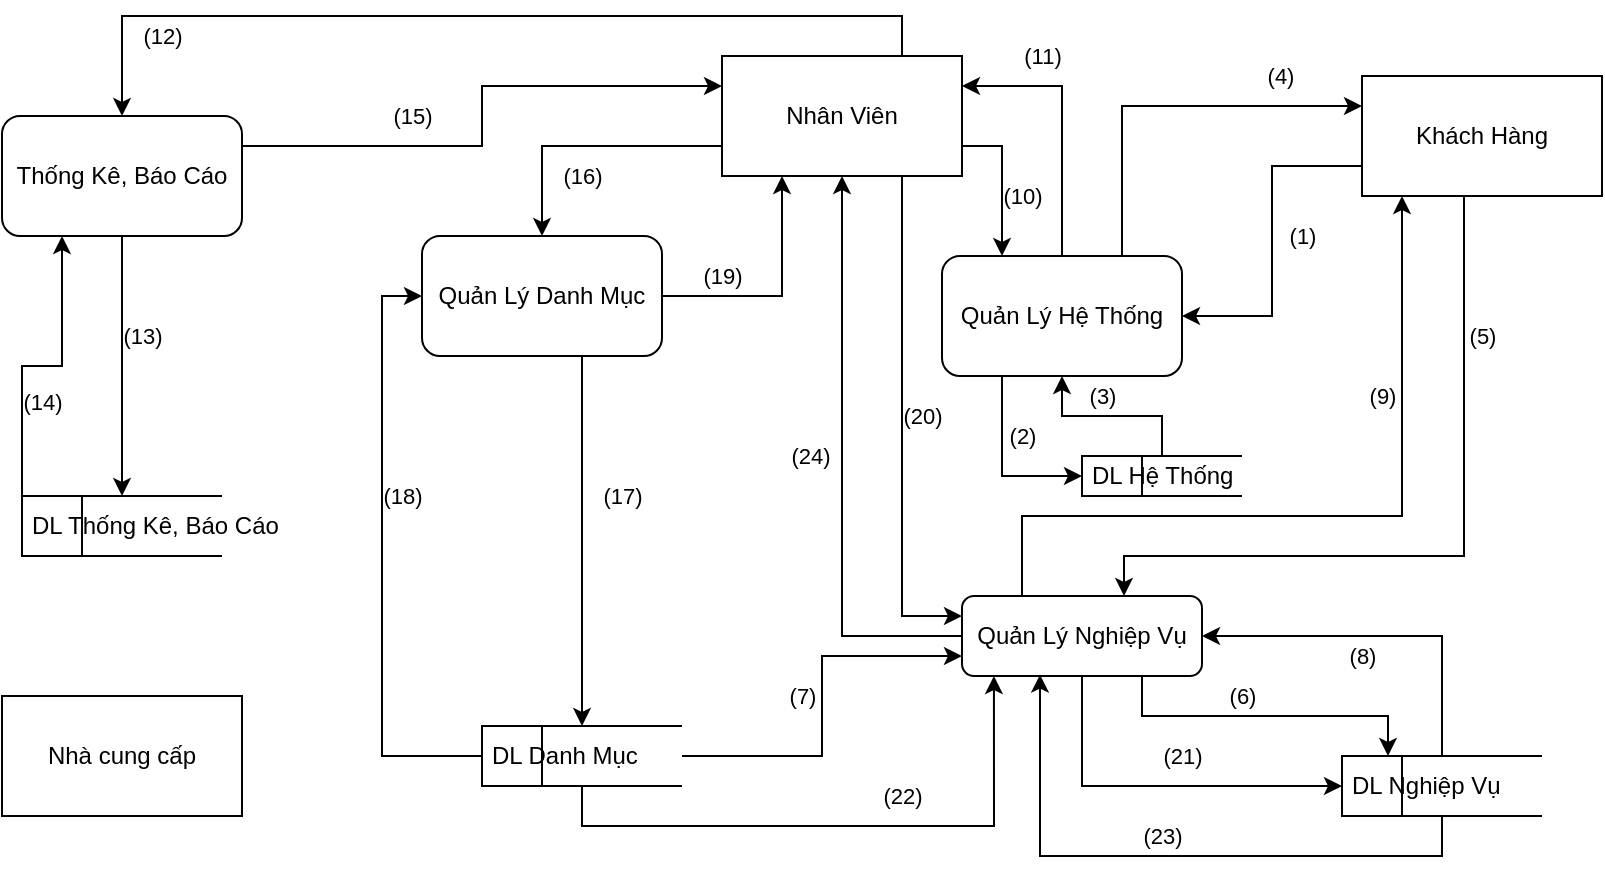 <mxfile version="17.4.1" type="device"><diagram id="YPUWmEUda7LK5oLryZM0" name="Page-1"><mxGraphModel dx="1314" dy="484" grid="1" gridSize="10" guides="1" tooltips="1" connect="1" arrows="1" fold="1" page="1" pageScale="1" pageWidth="827" pageHeight="1169" math="0" shadow="0"><root><mxCell id="0"/><mxCell id="1" parent="0"/><mxCell id="0wi6TJqF3BjM92N19YQ--30" style="edgeStyle=orthogonalEdgeStyle;rounded=0;orthogonalLoop=1;jettySize=auto;html=1;exitX=1;exitY=0.5;exitDx=0;exitDy=0;entryX=0.25;entryY=1;entryDx=0;entryDy=0;" edge="1" parent="1" source="0wi6TJqF3BjM92N19YQ--1" target="0wi6TJqF3BjM92N19YQ--5"><mxGeometry relative="1" as="geometry"/></mxCell><mxCell id="0wi6TJqF3BjM92N19YQ--68" value="(19)" style="edgeLabel;html=1;align=center;verticalAlign=middle;resizable=0;points=[];" vertex="1" connectable="0" parent="0wi6TJqF3BjM92N19YQ--30"><mxGeometry x="-0.267" relative="1" as="geometry"><mxPoint x="-14" y="-10" as="offset"/></mxGeometry></mxCell><mxCell id="0wi6TJqF3BjM92N19YQ--45" style="edgeStyle=orthogonalEdgeStyle;rounded=0;orthogonalLoop=1;jettySize=auto;html=1;exitX=0.75;exitY=1;exitDx=0;exitDy=0;" edge="1" parent="1" source="0wi6TJqF3BjM92N19YQ--1" target="0wi6TJqF3BjM92N19YQ--8"><mxGeometry relative="1" as="geometry"><Array as="points"><mxPoint x="300" y="220"/></Array></mxGeometry></mxCell><mxCell id="0wi6TJqF3BjM92N19YQ--66" value="(17)" style="edgeLabel;html=1;align=center;verticalAlign=middle;resizable=0;points=[];" vertex="1" connectable="0" parent="0wi6TJqF3BjM92N19YQ--45"><mxGeometry x="-0.21" relative="1" as="geometry"><mxPoint x="20" y="3" as="offset"/></mxGeometry></mxCell><mxCell id="0wi6TJqF3BjM92N19YQ--1" value="&lt;font style=&quot;vertical-align: inherit&quot;&gt;&lt;font style=&quot;vertical-align: inherit&quot;&gt;Quản Lý Danh Mục&lt;/font&gt;&lt;/font&gt;" style="rounded=1;whiteSpace=wrap;html=1;" vertex="1" parent="1"><mxGeometry x="220" y="160" width="120" height="60" as="geometry"/></mxCell><mxCell id="0wi6TJqF3BjM92N19YQ--28" style="edgeStyle=orthogonalEdgeStyle;rounded=0;orthogonalLoop=1;jettySize=auto;html=1;exitX=1;exitY=0.25;exitDx=0;exitDy=0;entryX=0;entryY=0.25;entryDx=0;entryDy=0;" edge="1" parent="1" source="0wi6TJqF3BjM92N19YQ--2" target="0wi6TJqF3BjM92N19YQ--5"><mxGeometry relative="1" as="geometry"/></mxCell><mxCell id="0wi6TJqF3BjM92N19YQ--64" value="(15)" style="edgeLabel;html=1;align=center;verticalAlign=middle;resizable=0;points=[];" vertex="1" connectable="0" parent="0wi6TJqF3BjM92N19YQ--28"><mxGeometry x="-0.37" relative="1" as="geometry"><mxPoint y="-15" as="offset"/></mxGeometry></mxCell><mxCell id="0wi6TJqF3BjM92N19YQ--47" style="edgeStyle=orthogonalEdgeStyle;rounded=0;orthogonalLoop=1;jettySize=auto;html=1;exitX=0.5;exitY=1;exitDx=0;exitDy=0;entryX=0.5;entryY=0;entryDx=0;entryDy=0;" edge="1" parent="1" source="0wi6TJqF3BjM92N19YQ--2" target="0wi6TJqF3BjM92N19YQ--11"><mxGeometry relative="1" as="geometry"/></mxCell><mxCell id="0wi6TJqF3BjM92N19YQ--62" value="(13)" style="edgeLabel;html=1;align=center;verticalAlign=middle;resizable=0;points=[];" vertex="1" connectable="0" parent="0wi6TJqF3BjM92N19YQ--47"><mxGeometry x="-0.231" relative="1" as="geometry"><mxPoint x="10" as="offset"/></mxGeometry></mxCell><mxCell id="0wi6TJqF3BjM92N19YQ--2" value="&lt;font style=&quot;vertical-align: inherit&quot;&gt;&lt;font style=&quot;vertical-align: inherit&quot;&gt;Thống Kê, Báo Cáo&lt;/font&gt;&lt;/font&gt;" style="rounded=1;whiteSpace=wrap;html=1;" vertex="1" parent="1"><mxGeometry x="10" y="100" width="120" height="60" as="geometry"/></mxCell><mxCell id="0wi6TJqF3BjM92N19YQ--19" style="edgeStyle=orthogonalEdgeStyle;rounded=0;orthogonalLoop=1;jettySize=auto;html=1;exitX=0.75;exitY=0;exitDx=0;exitDy=0;entryX=0;entryY=0.25;entryDx=0;entryDy=0;" edge="1" parent="1" source="0wi6TJqF3BjM92N19YQ--3" target="0wi6TJqF3BjM92N19YQ--6"><mxGeometry relative="1" as="geometry"/></mxCell><mxCell id="0wi6TJqF3BjM92N19YQ--54" value="(4)" style="edgeLabel;html=1;align=center;verticalAlign=middle;resizable=0;points=[];" vertex="1" connectable="0" parent="0wi6TJqF3BjM92N19YQ--19"><mxGeometry x="0.58" y="-1" relative="1" as="geometry"><mxPoint y="-16" as="offset"/></mxGeometry></mxCell><mxCell id="0wi6TJqF3BjM92N19YQ--21" style="edgeStyle=orthogonalEdgeStyle;rounded=0;orthogonalLoop=1;jettySize=auto;html=1;exitX=0.5;exitY=0;exitDx=0;exitDy=0;entryX=1;entryY=0.25;entryDx=0;entryDy=0;" edge="1" parent="1" source="0wi6TJqF3BjM92N19YQ--3" target="0wi6TJqF3BjM92N19YQ--5"><mxGeometry relative="1" as="geometry"/></mxCell><mxCell id="0wi6TJqF3BjM92N19YQ--60" value="(11)" style="edgeLabel;html=1;align=center;verticalAlign=middle;resizable=0;points=[];" vertex="1" connectable="0" parent="0wi6TJqF3BjM92N19YQ--21"><mxGeometry x="0.378" y="1" relative="1" as="geometry"><mxPoint x="-2" y="-16" as="offset"/></mxGeometry></mxCell><mxCell id="0wi6TJqF3BjM92N19YQ--52" style="edgeStyle=orthogonalEdgeStyle;rounded=0;orthogonalLoop=1;jettySize=auto;html=1;exitX=0.25;exitY=1;exitDx=0;exitDy=0;entryX=0;entryY=0.5;entryDx=0;entryDy=0;" edge="1" parent="1" source="0wi6TJqF3BjM92N19YQ--3" target="0wi6TJqF3BjM92N19YQ--10"><mxGeometry relative="1" as="geometry"/></mxCell><mxCell id="0wi6TJqF3BjM92N19YQ--53" value="(2)" style="edgeLabel;html=1;align=center;verticalAlign=middle;resizable=0;points=[];" vertex="1" connectable="0" parent="0wi6TJqF3BjM92N19YQ--52"><mxGeometry x="-0.044" y="2" relative="1" as="geometry"><mxPoint x="8" y="-13" as="offset"/></mxGeometry></mxCell><mxCell id="0wi6TJqF3BjM92N19YQ--3" value="&lt;font style=&quot;vertical-align: inherit&quot;&gt;&lt;font style=&quot;vertical-align: inherit&quot;&gt;Quản Lý Hệ Thống&lt;/font&gt;&lt;/font&gt;" style="rounded=1;whiteSpace=wrap;html=1;" vertex="1" parent="1"><mxGeometry x="480" y="170" width="120" height="60" as="geometry"/></mxCell><mxCell id="0wi6TJqF3BjM92N19YQ--15" style="edgeStyle=orthogonalEdgeStyle;rounded=0;orthogonalLoop=1;jettySize=auto;html=1;exitX=0;exitY=0.5;exitDx=0;exitDy=0;entryX=0.5;entryY=1;entryDx=0;entryDy=0;" edge="1" parent="1" source="0wi6TJqF3BjM92N19YQ--4" target="0wi6TJqF3BjM92N19YQ--5"><mxGeometry relative="1" as="geometry"/></mxCell><mxCell id="0wi6TJqF3BjM92N19YQ--73" value="(24)" style="edgeLabel;html=1;align=center;verticalAlign=middle;resizable=0;points=[];" vertex="1" connectable="0" parent="0wi6TJqF3BjM92N19YQ--15"><mxGeometry x="0.069" y="1" relative="1" as="geometry"><mxPoint x="-15" y="5" as="offset"/></mxGeometry></mxCell><mxCell id="0wi6TJqF3BjM92N19YQ--17" style="edgeStyle=orthogonalEdgeStyle;rounded=0;orthogonalLoop=1;jettySize=auto;html=1;exitX=0.25;exitY=0;exitDx=0;exitDy=0;" edge="1" parent="1" source="0wi6TJqF3BjM92N19YQ--4" target="0wi6TJqF3BjM92N19YQ--6"><mxGeometry relative="1" as="geometry"><Array as="points"><mxPoint x="520" y="300"/><mxPoint x="710" y="300"/></Array></mxGeometry></mxCell><mxCell id="0wi6TJqF3BjM92N19YQ--58" value="(9)" style="edgeLabel;html=1;align=center;verticalAlign=middle;resizable=0;points=[];" vertex="1" connectable="0" parent="0wi6TJqF3BjM92N19YQ--17"><mxGeometry x="0.487" relative="1" as="geometry"><mxPoint x="-10" as="offset"/></mxGeometry></mxCell><mxCell id="0wi6TJqF3BjM92N19YQ--39" style="edgeStyle=orthogonalEdgeStyle;rounded=0;orthogonalLoop=1;jettySize=auto;html=1;exitX=0.5;exitY=1;exitDx=0;exitDy=0;entryX=0;entryY=0.5;entryDx=0;entryDy=0;" edge="1" parent="1" source="0wi6TJqF3BjM92N19YQ--4" target="0wi6TJqF3BjM92N19YQ--9"><mxGeometry relative="1" as="geometry"/></mxCell><mxCell id="0wi6TJqF3BjM92N19YQ--70" value="(21)" style="edgeLabel;html=1;align=center;verticalAlign=middle;resizable=0;points=[];" vertex="1" connectable="0" parent="0wi6TJqF3BjM92N19YQ--39"><mxGeometry x="0.081" relative="1" as="geometry"><mxPoint x="5" y="-15" as="offset"/></mxGeometry></mxCell><mxCell id="0wi6TJqF3BjM92N19YQ--40" style="edgeStyle=orthogonalEdgeStyle;rounded=0;orthogonalLoop=1;jettySize=auto;html=1;exitX=0.75;exitY=1;exitDx=0;exitDy=0;entryX=0.23;entryY=0;entryDx=0;entryDy=0;entryPerimeter=0;" edge="1" parent="1" source="0wi6TJqF3BjM92N19YQ--4" target="0wi6TJqF3BjM92N19YQ--9"><mxGeometry relative="1" as="geometry"/></mxCell><mxCell id="0wi6TJqF3BjM92N19YQ--56" value="(6)" style="edgeLabel;html=1;align=center;verticalAlign=middle;resizable=0;points=[];" vertex="1" connectable="0" parent="0wi6TJqF3BjM92N19YQ--40"><mxGeometry x="-0.276" y="-2" relative="1" as="geometry"><mxPoint x="11" y="-12" as="offset"/></mxGeometry></mxCell><mxCell id="0wi6TJqF3BjM92N19YQ--4" value="&lt;font style=&quot;vertical-align: inherit&quot;&gt;&lt;font style=&quot;vertical-align: inherit&quot;&gt;Quản Lý Nghiệp Vụ&lt;/font&gt;&lt;/font&gt;" style="rounded=1;whiteSpace=wrap;html=1;" vertex="1" parent="1"><mxGeometry x="490" y="340" width="120" height="40" as="geometry"/></mxCell><mxCell id="0wi6TJqF3BjM92N19YQ--14" style="edgeStyle=orthogonalEdgeStyle;rounded=0;orthogonalLoop=1;jettySize=auto;html=1;exitX=0.75;exitY=1;exitDx=0;exitDy=0;entryX=0;entryY=0.25;entryDx=0;entryDy=0;" edge="1" parent="1" source="0wi6TJqF3BjM92N19YQ--5" target="0wi6TJqF3BjM92N19YQ--4"><mxGeometry relative="1" as="geometry"/></mxCell><mxCell id="0wi6TJqF3BjM92N19YQ--69" value="(20)" style="edgeLabel;html=1;align=center;verticalAlign=middle;resizable=0;points=[];" vertex="1" connectable="0" parent="0wi6TJqF3BjM92N19YQ--14"><mxGeometry x="-0.352" y="1" relative="1" as="geometry"><mxPoint x="9" y="39" as="offset"/></mxGeometry></mxCell><mxCell id="0wi6TJqF3BjM92N19YQ--20" style="edgeStyle=orthogonalEdgeStyle;rounded=0;orthogonalLoop=1;jettySize=auto;html=1;exitX=1;exitY=0.75;exitDx=0;exitDy=0;entryX=0.25;entryY=0;entryDx=0;entryDy=0;" edge="1" parent="1" source="0wi6TJqF3BjM92N19YQ--5" target="0wi6TJqF3BjM92N19YQ--3"><mxGeometry relative="1" as="geometry"/></mxCell><mxCell id="0wi6TJqF3BjM92N19YQ--59" value="(10)" style="edgeLabel;html=1;align=center;verticalAlign=middle;resizable=0;points=[];" vertex="1" connectable="0" parent="0wi6TJqF3BjM92N19YQ--20"><mxGeometry x="-0.147" y="-1" relative="1" as="geometry"><mxPoint x="11" y="13" as="offset"/></mxGeometry></mxCell><mxCell id="0wi6TJqF3BjM92N19YQ--27" style="edgeStyle=orthogonalEdgeStyle;rounded=0;orthogonalLoop=1;jettySize=auto;html=1;exitX=0.75;exitY=0;exitDx=0;exitDy=0;entryX=0.5;entryY=0;entryDx=0;entryDy=0;" edge="1" parent="1" source="0wi6TJqF3BjM92N19YQ--5" target="0wi6TJqF3BjM92N19YQ--2"><mxGeometry relative="1" as="geometry"/></mxCell><mxCell id="0wi6TJqF3BjM92N19YQ--61" value="(12)" style="edgeLabel;html=1;align=center;verticalAlign=middle;resizable=0;points=[];" vertex="1" connectable="0" parent="0wi6TJqF3BjM92N19YQ--27"><mxGeometry x="-0.126" relative="1" as="geometry"><mxPoint x="-189" y="10" as="offset"/></mxGeometry></mxCell><mxCell id="0wi6TJqF3BjM92N19YQ--29" style="edgeStyle=orthogonalEdgeStyle;rounded=0;orthogonalLoop=1;jettySize=auto;html=1;exitX=0;exitY=0.75;exitDx=0;exitDy=0;entryX=0.5;entryY=0;entryDx=0;entryDy=0;" edge="1" parent="1" source="0wi6TJqF3BjM92N19YQ--5" target="0wi6TJqF3BjM92N19YQ--1"><mxGeometry relative="1" as="geometry"/></mxCell><mxCell id="0wi6TJqF3BjM92N19YQ--65" value="(16)" style="edgeLabel;html=1;align=center;verticalAlign=middle;resizable=0;points=[];" vertex="1" connectable="0" parent="0wi6TJqF3BjM92N19YQ--29"><mxGeometry x="-0.63" relative="1" as="geometry"><mxPoint x="-45" y="15" as="offset"/></mxGeometry></mxCell><mxCell id="0wi6TJqF3BjM92N19YQ--5" value="&lt;font style=&quot;vertical-align: inherit&quot;&gt;&lt;font style=&quot;vertical-align: inherit&quot;&gt;Nhân Viên&lt;/font&gt;&lt;/font&gt;" style="rounded=0;whiteSpace=wrap;html=1;" vertex="1" parent="1"><mxGeometry x="370" y="70" width="120" height="60" as="geometry"/></mxCell><mxCell id="0wi6TJqF3BjM92N19YQ--16" style="edgeStyle=orthogonalEdgeStyle;rounded=0;orthogonalLoop=1;jettySize=auto;html=1;exitX=0.75;exitY=1;exitDx=0;exitDy=0;entryX=0.675;entryY=0;entryDx=0;entryDy=0;entryPerimeter=0;" edge="1" parent="1" source="0wi6TJqF3BjM92N19YQ--6" target="0wi6TJqF3BjM92N19YQ--4"><mxGeometry relative="1" as="geometry"><Array as="points"><mxPoint x="780" y="80"/><mxPoint x="741" y="80"/><mxPoint x="741" y="320"/><mxPoint x="571" y="320"/></Array></mxGeometry></mxCell><mxCell id="0wi6TJqF3BjM92N19YQ--55" value="(5)" style="edgeLabel;html=1;align=center;verticalAlign=middle;resizable=0;points=[];" vertex="1" connectable="0" parent="0wi6TJqF3BjM92N19YQ--16"><mxGeometry x="-0.134" y="1" relative="1" as="geometry"><mxPoint x="8" as="offset"/></mxGeometry></mxCell><mxCell id="0wi6TJqF3BjM92N19YQ--18" style="edgeStyle=orthogonalEdgeStyle;rounded=0;orthogonalLoop=1;jettySize=auto;html=1;exitX=0;exitY=0.75;exitDx=0;exitDy=0;entryX=1;entryY=0.5;entryDx=0;entryDy=0;" edge="1" parent="1" source="0wi6TJqF3BjM92N19YQ--6" target="0wi6TJqF3BjM92N19YQ--3"><mxGeometry relative="1" as="geometry"/></mxCell><mxCell id="0wi6TJqF3BjM92N19YQ--49" value="(1)" style="edgeLabel;html=1;align=center;verticalAlign=middle;resizable=0;points=[];" vertex="1" connectable="0" parent="0wi6TJqF3BjM92N19YQ--18"><mxGeometry x="-0.176" y="-1" relative="1" as="geometry"><mxPoint x="16" y="12" as="offset"/></mxGeometry></mxCell><mxCell id="0wi6TJqF3BjM92N19YQ--6" value="&lt;font style=&quot;vertical-align: inherit&quot;&gt;&lt;font style=&quot;vertical-align: inherit&quot;&gt;Khách Hàng&lt;/font&gt;&lt;/font&gt;" style="rounded=0;whiteSpace=wrap;html=1;" vertex="1" parent="1"><mxGeometry x="690" y="80" width="120" height="60" as="geometry"/></mxCell><mxCell id="0wi6TJqF3BjM92N19YQ--7" value="&lt;font style=&quot;vertical-align: inherit&quot;&gt;&lt;font style=&quot;vertical-align: inherit&quot;&gt;Nhà cung cấp&lt;/font&gt;&lt;/font&gt;" style="rounded=0;whiteSpace=wrap;html=1;" vertex="1" parent="1"><mxGeometry x="10" y="390" width="120" height="60" as="geometry"/></mxCell><mxCell id="0wi6TJqF3BjM92N19YQ--33" value="(7)" style="edgeStyle=orthogonalEdgeStyle;rounded=0;orthogonalLoop=1;jettySize=auto;html=1;exitX=1;exitY=0.5;exitDx=0;exitDy=0;entryX=0;entryY=0.75;entryDx=0;entryDy=0;" edge="1" parent="1" source="0wi6TJqF3BjM92N19YQ--8" target="0wi6TJqF3BjM92N19YQ--4"><mxGeometry x="0.053" y="10" relative="1" as="geometry"><mxPoint as="offset"/></mxGeometry></mxCell><mxCell id="0wi6TJqF3BjM92N19YQ--37" style="edgeStyle=orthogonalEdgeStyle;rounded=0;orthogonalLoop=1;jettySize=auto;html=1;exitX=0.5;exitY=1;exitDx=0;exitDy=0;entryX=0.133;entryY=1;entryDx=0;entryDy=0;entryPerimeter=0;" edge="1" parent="1" source="0wi6TJqF3BjM92N19YQ--8" target="0wi6TJqF3BjM92N19YQ--4"><mxGeometry relative="1" as="geometry"/></mxCell><mxCell id="0wi6TJqF3BjM92N19YQ--71" value="(22)" style="edgeLabel;html=1;align=center;verticalAlign=middle;resizable=0;points=[];" vertex="1" connectable="0" parent="0wi6TJqF3BjM92N19YQ--37"><mxGeometry x="-0.063" y="-1" relative="1" as="geometry"><mxPoint x="39" y="-16" as="offset"/></mxGeometry></mxCell><mxCell id="0wi6TJqF3BjM92N19YQ--46" style="edgeStyle=orthogonalEdgeStyle;rounded=0;orthogonalLoop=1;jettySize=auto;html=1;exitX=0;exitY=0.5;exitDx=0;exitDy=0;entryX=0;entryY=0.5;entryDx=0;entryDy=0;" edge="1" parent="1" source="0wi6TJqF3BjM92N19YQ--8" target="0wi6TJqF3BjM92N19YQ--1"><mxGeometry relative="1" as="geometry"/></mxCell><mxCell id="0wi6TJqF3BjM92N19YQ--67" value="(18)" style="edgeLabel;html=1;align=center;verticalAlign=middle;resizable=0;points=[];" vertex="1" connectable="0" parent="0wi6TJqF3BjM92N19YQ--46"><mxGeometry x="0.187" y="-2" relative="1" as="geometry"><mxPoint x="8" y="-2" as="offset"/></mxGeometry></mxCell><mxCell id="0wi6TJqF3BjM92N19YQ--8" value="&lt;font style=&quot;vertical-align: inherit&quot;&gt;&lt;font style=&quot;vertical-align: inherit&quot;&gt;DL Danh Mục&lt;/font&gt;&lt;/font&gt;" style="html=1;dashed=0;whitespace=wrap;shape=mxgraph.dfd.dataStoreID;align=left;spacingLeft=3;points=[[0,0],[0.5,0],[1,0],[0,0.5],[1,0.5],[0,1],[0.5,1],[1,1]];" vertex="1" parent="1"><mxGeometry x="250" y="405" width="100" height="30" as="geometry"/></mxCell><mxCell id="0wi6TJqF3BjM92N19YQ--38" style="edgeStyle=orthogonalEdgeStyle;rounded=0;orthogonalLoop=1;jettySize=auto;html=1;exitX=0.5;exitY=1;exitDx=0;exitDy=0;entryX=0.325;entryY=0.983;entryDx=0;entryDy=0;entryPerimeter=0;" edge="1" parent="1" source="0wi6TJqF3BjM92N19YQ--9" target="0wi6TJqF3BjM92N19YQ--4"><mxGeometry relative="1" as="geometry"/></mxCell><mxCell id="0wi6TJqF3BjM92N19YQ--72" value="(23)" style="edgeLabel;html=1;align=center;verticalAlign=middle;resizable=0;points=[];" vertex="1" connectable="0" parent="0wi6TJqF3BjM92N19YQ--38"><mxGeometry x="-0.005" y="2" relative="1" as="geometry"><mxPoint x="-5" y="-12" as="offset"/></mxGeometry></mxCell><mxCell id="0wi6TJqF3BjM92N19YQ--41" style="edgeStyle=orthogonalEdgeStyle;rounded=0;orthogonalLoop=1;jettySize=auto;html=1;exitX=0.5;exitY=0;exitDx=0;exitDy=0;entryX=1;entryY=0.5;entryDx=0;entryDy=0;" edge="1" parent="1" source="0wi6TJqF3BjM92N19YQ--9" target="0wi6TJqF3BjM92N19YQ--4"><mxGeometry relative="1" as="geometry"/></mxCell><mxCell id="0wi6TJqF3BjM92N19YQ--57" value="(8)" style="edgeLabel;html=1;align=center;verticalAlign=middle;resizable=0;points=[];" vertex="1" connectable="0" parent="0wi6TJqF3BjM92N19YQ--41"><mxGeometry x="0.133" relative="1" as="geometry"><mxPoint x="2" y="10" as="offset"/></mxGeometry></mxCell><mxCell id="0wi6TJqF3BjM92N19YQ--9" value="&lt;font style=&quot;vertical-align: inherit&quot;&gt;&lt;font style=&quot;vertical-align: inherit&quot;&gt;DL Nghiệp Vụ&lt;/font&gt;&lt;/font&gt;" style="html=1;dashed=0;whitespace=wrap;shape=mxgraph.dfd.dataStoreID;align=left;spacingLeft=3;points=[[0,0],[0.5,0],[1,0],[0,0.5],[1,0.5],[0,1],[0.5,1],[1,1]];" vertex="1" parent="1"><mxGeometry x="680" y="420" width="100" height="30" as="geometry"/></mxCell><mxCell id="0wi6TJqF3BjM92N19YQ--26" style="edgeStyle=orthogonalEdgeStyle;rounded=0;orthogonalLoop=1;jettySize=auto;html=1;exitX=0.5;exitY=0;exitDx=0;exitDy=0;entryX=0.5;entryY=1;entryDx=0;entryDy=0;" edge="1" parent="1" source="0wi6TJqF3BjM92N19YQ--10" target="0wi6TJqF3BjM92N19YQ--3"><mxGeometry relative="1" as="geometry"/></mxCell><mxCell id="0wi6TJqF3BjM92N19YQ--51" value="(3)" style="edgeLabel;html=1;align=center;verticalAlign=middle;resizable=0;points=[];" vertex="1" connectable="0" parent="0wi6TJqF3BjM92N19YQ--26"><mxGeometry x="-0.726" relative="1" as="geometry"><mxPoint x="-30" y="-18" as="offset"/></mxGeometry></mxCell><mxCell id="0wi6TJqF3BjM92N19YQ--10" value="&lt;font style=&quot;vertical-align: inherit&quot;&gt;&lt;font style=&quot;vertical-align: inherit&quot;&gt;DL Hệ Thống&lt;/font&gt;&lt;/font&gt;" style="html=1;dashed=0;whitespace=wrap;shape=mxgraph.dfd.dataStoreID;align=left;spacingLeft=3;points=[[0,0],[0.5,0],[1,0],[0,0.5],[1,0.5],[0,1],[0.5,1],[1,1]];" vertex="1" parent="1"><mxGeometry x="550" y="270" width="80" height="20" as="geometry"/></mxCell><mxCell id="0wi6TJqF3BjM92N19YQ--48" style="edgeStyle=orthogonalEdgeStyle;rounded=0;orthogonalLoop=1;jettySize=auto;html=1;exitX=0;exitY=0;exitDx=0;exitDy=0;entryX=0.25;entryY=1;entryDx=0;entryDy=0;" edge="1" parent="1" source="0wi6TJqF3BjM92N19YQ--11" target="0wi6TJqF3BjM92N19YQ--2"><mxGeometry relative="1" as="geometry"/></mxCell><mxCell id="0wi6TJqF3BjM92N19YQ--63" value="(14)" style="edgeLabel;html=1;align=center;verticalAlign=middle;resizable=0;points=[];" vertex="1" connectable="0" parent="0wi6TJqF3BjM92N19YQ--48"><mxGeometry x="-0.373" y="1" relative="1" as="geometry"><mxPoint x="11" as="offset"/></mxGeometry></mxCell><mxCell id="0wi6TJqF3BjM92N19YQ--11" value="&lt;font style=&quot;vertical-align: inherit&quot;&gt;&lt;font style=&quot;vertical-align: inherit&quot;&gt;DL Thống Kê, Báo Cáo&lt;/font&gt;&lt;/font&gt;" style="html=1;dashed=0;whitespace=wrap;shape=mxgraph.dfd.dataStoreID;align=left;spacingLeft=3;points=[[0,0],[0.5,0],[1,0],[0,0.5],[1,0.5],[0,1],[0.5,1],[1,1]];" vertex="1" parent="1"><mxGeometry x="20" y="290" width="100" height="30" as="geometry"/></mxCell></root></mxGraphModel></diagram></mxfile>